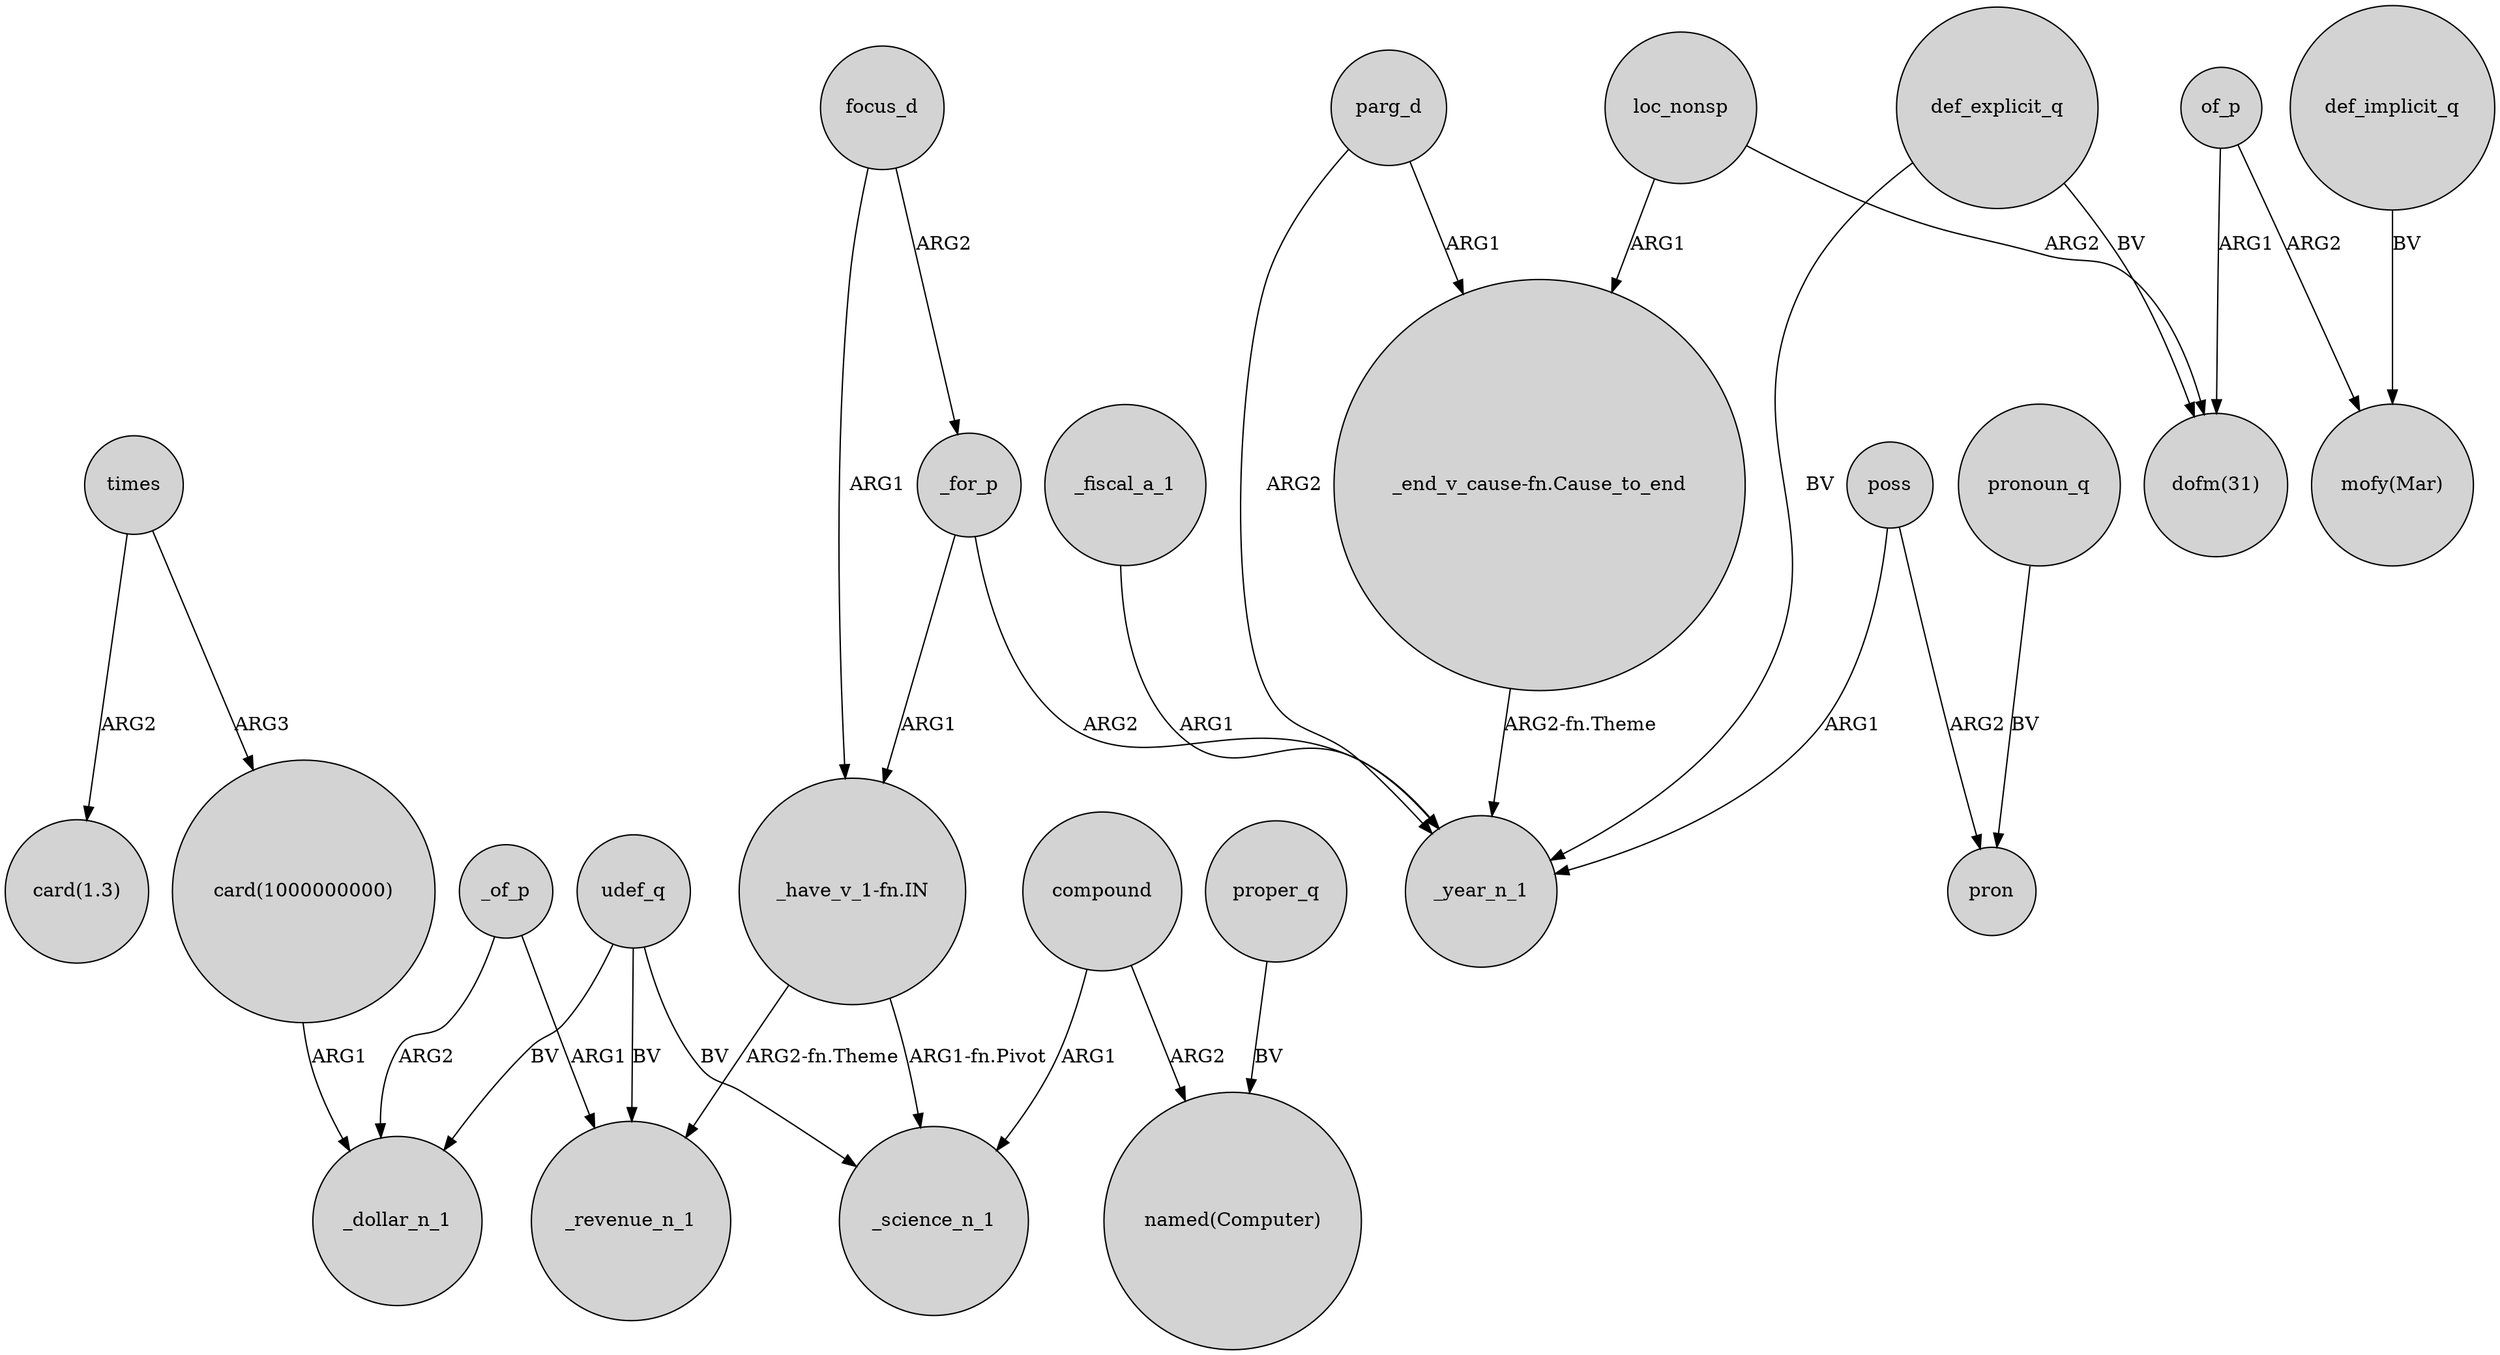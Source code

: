 digraph {
	node [shape=circle style=filled]
	focus_d -> "_have_v_1-fn.IN" [label=ARG1]
	_for_p -> _year_n_1 [label=ARG2]
	poss -> pron [label=ARG2]
	parg_d -> _year_n_1 [label=ARG2]
	times -> "card(1.3)" [label=ARG2]
	loc_nonsp -> "dofm(31)" [label=ARG2]
	"_have_v_1-fn.IN" -> _science_n_1 [label="ARG1-fn.Pivot"]
	def_explicit_q -> "dofm(31)" [label=BV]
	def_implicit_q -> "mofy(Mar)" [label=BV]
	of_p -> "dofm(31)" [label=ARG1]
	focus_d -> _for_p [label=ARG2]
	poss -> _year_n_1 [label=ARG1]
	udef_q -> _science_n_1 [label=BV]
	times -> "card(1000000000)" [label=ARG3]
	pronoun_q -> pron [label=BV]
	udef_q -> _revenue_n_1 [label=BV]
	loc_nonsp -> "_end_v_cause-fn.Cause_to_end" [label=ARG1]
	parg_d -> "_end_v_cause-fn.Cause_to_end" [label=ARG1]
	_of_p -> _revenue_n_1 [label=ARG1]
	compound -> _science_n_1 [label=ARG1]
	proper_q -> "named(Computer)" [label=BV]
	compound -> "named(Computer)" [label=ARG2]
	of_p -> "mofy(Mar)" [label=ARG2]
	_of_p -> _dollar_n_1 [label=ARG2]
	_fiscal_a_1 -> _year_n_1 [label=ARG1]
	"card(1000000000)" -> _dollar_n_1 [label=ARG1]
	_for_p -> "_have_v_1-fn.IN" [label=ARG1]
	"_end_v_cause-fn.Cause_to_end" -> _year_n_1 [label="ARG2-fn.Theme"]
	def_explicit_q -> _year_n_1 [label=BV]
	udef_q -> _dollar_n_1 [label=BV]
	"_have_v_1-fn.IN" -> _revenue_n_1 [label="ARG2-fn.Theme"]
}
